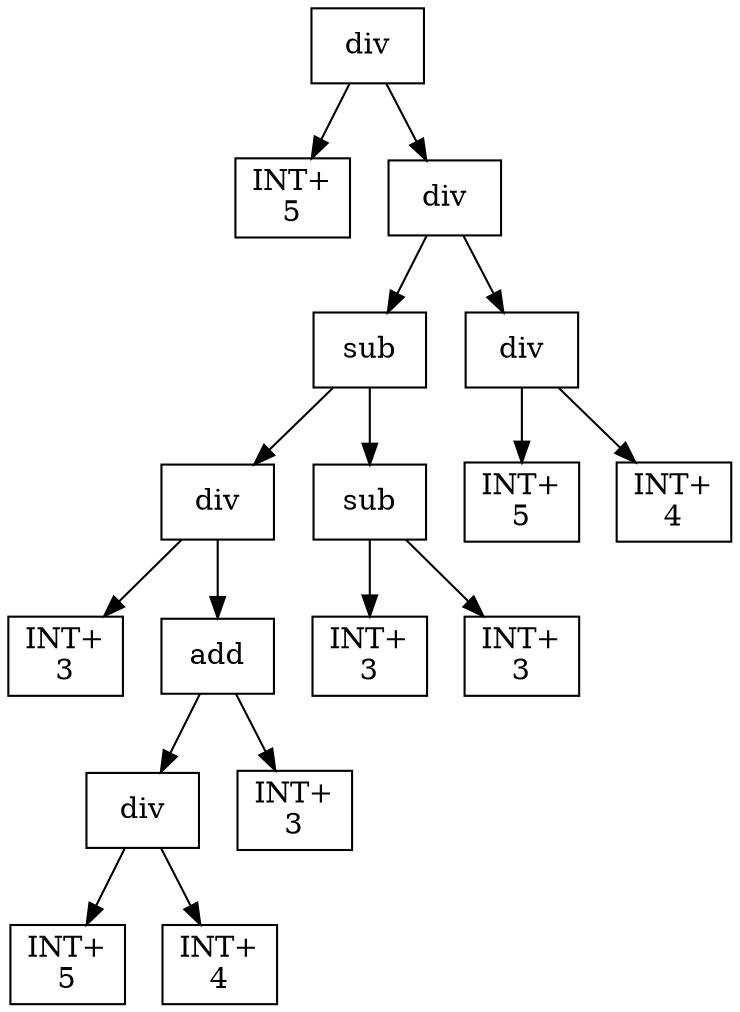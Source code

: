digraph expr {
  node [shape=box];
  n1 [label="div"];
  n2 [label="INT+\n5"];
  n3 [label="div"];
  n4 [label="sub"];
  n5 [label="div"];
  n6 [label="INT+\n3"];
  n7 [label="add"];
  n8 [label="div"];
  n9 [label="INT+\n5"];
  n10 [label="INT+\n4"];
  n8 -> n9;
  n8 -> n10;
  n11 [label="INT+\n3"];
  n7 -> n8;
  n7 -> n11;
  n5 -> n6;
  n5 -> n7;
  n12 [label="sub"];
  n13 [label="INT+\n3"];
  n14 [label="INT+\n3"];
  n12 -> n13;
  n12 -> n14;
  n4 -> n5;
  n4 -> n12;
  n15 [label="div"];
  n16 [label="INT+\n5"];
  n17 [label="INT+\n4"];
  n15 -> n16;
  n15 -> n17;
  n3 -> n4;
  n3 -> n15;
  n1 -> n2;
  n1 -> n3;
}
